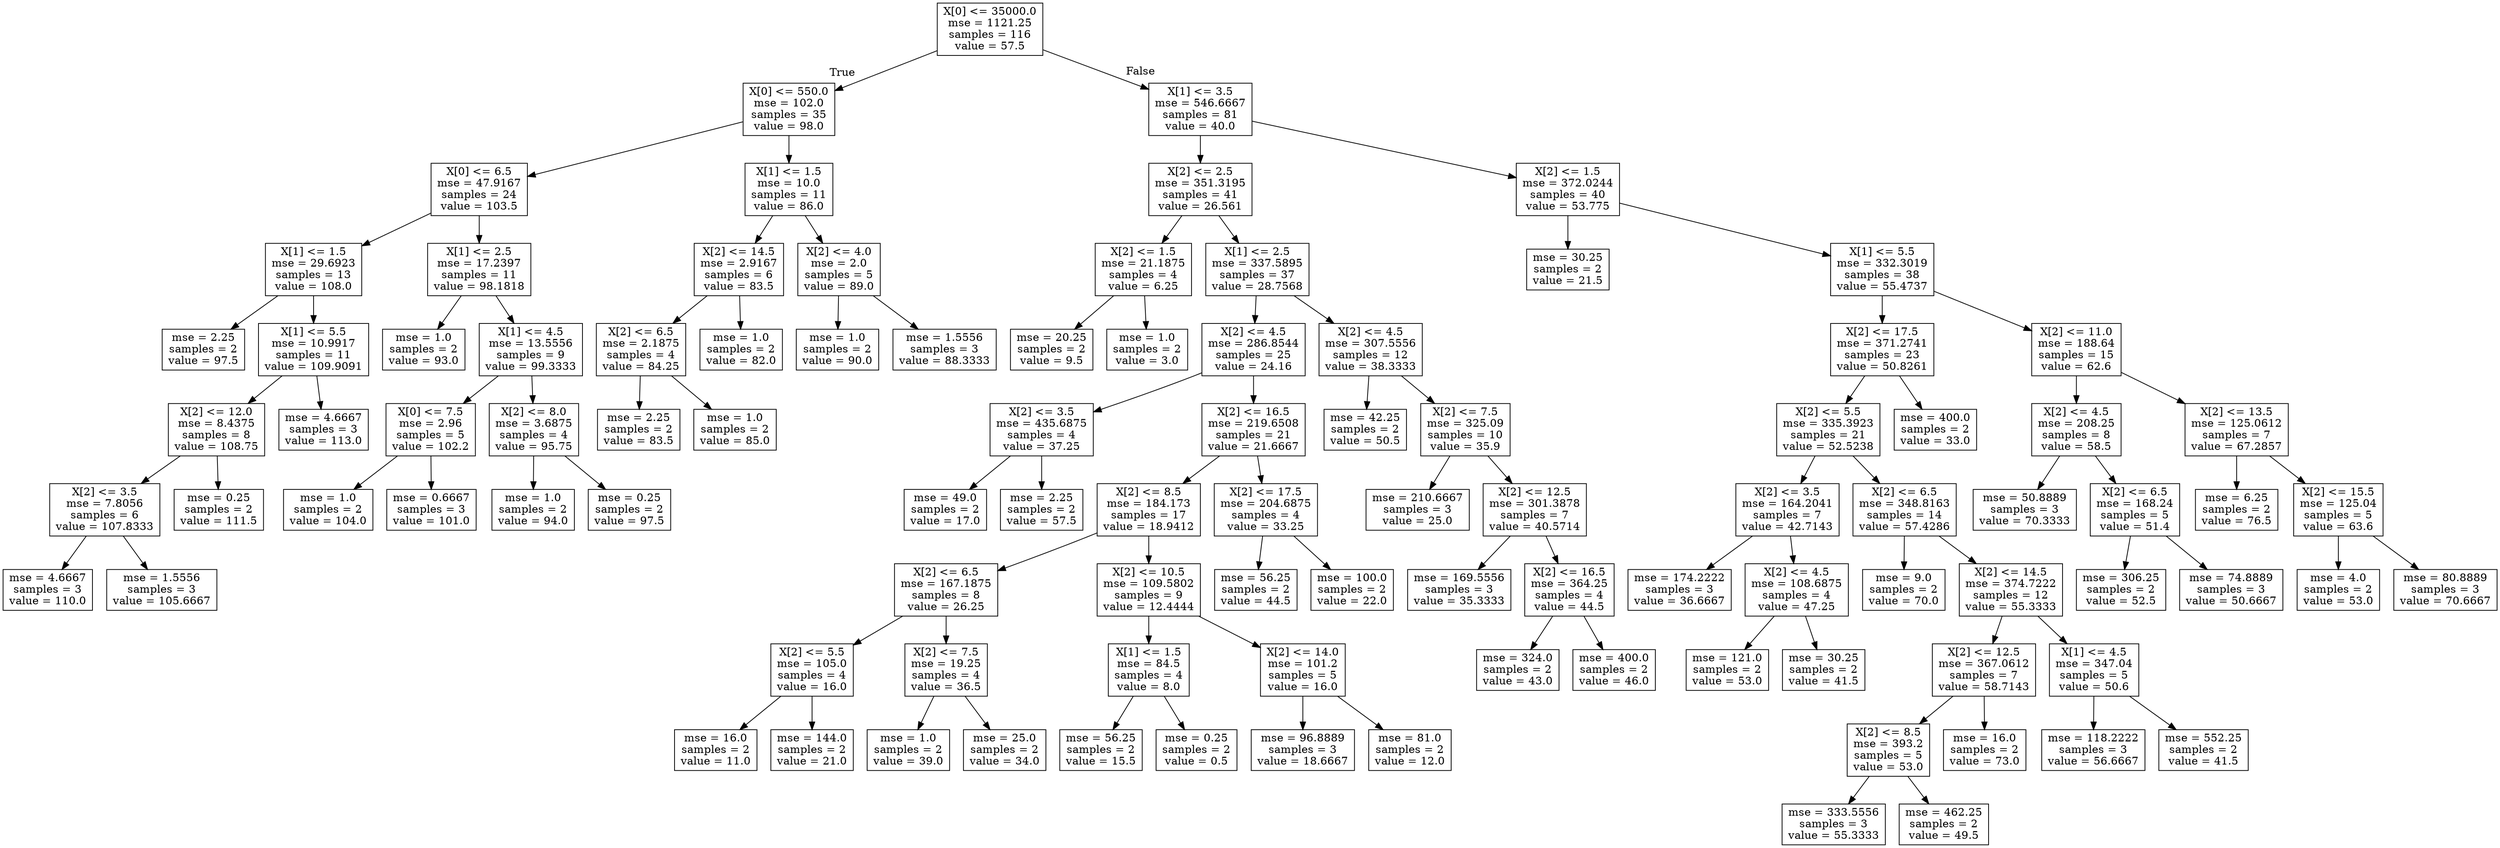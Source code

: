 digraph Tree {
node [shape=box] ;
0 [label="X[0] <= 35000.0\nmse = 1121.25\nsamples = 116\nvalue = 57.5"] ;
1 [label="X[0] <= 550.0\nmse = 102.0\nsamples = 35\nvalue = 98.0"] ;
0 -> 1 [labeldistance=2.5, labelangle=45, headlabel="True"] ;
2 [label="X[0] <= 6.5\nmse = 47.9167\nsamples = 24\nvalue = 103.5"] ;
1 -> 2 ;
3 [label="X[1] <= 1.5\nmse = 29.6923\nsamples = 13\nvalue = 108.0"] ;
2 -> 3 ;
4 [label="mse = 2.25\nsamples = 2\nvalue = 97.5"] ;
3 -> 4 ;
5 [label="X[1] <= 5.5\nmse = 10.9917\nsamples = 11\nvalue = 109.9091"] ;
3 -> 5 ;
6 [label="X[2] <= 12.0\nmse = 8.4375\nsamples = 8\nvalue = 108.75"] ;
5 -> 6 ;
7 [label="X[2] <= 3.5\nmse = 7.8056\nsamples = 6\nvalue = 107.8333"] ;
6 -> 7 ;
8 [label="mse = 4.6667\nsamples = 3\nvalue = 110.0"] ;
7 -> 8 ;
9 [label="mse = 1.5556\nsamples = 3\nvalue = 105.6667"] ;
7 -> 9 ;
10 [label="mse = 0.25\nsamples = 2\nvalue = 111.5"] ;
6 -> 10 ;
11 [label="mse = 4.6667\nsamples = 3\nvalue = 113.0"] ;
5 -> 11 ;
12 [label="X[1] <= 2.5\nmse = 17.2397\nsamples = 11\nvalue = 98.1818"] ;
2 -> 12 ;
13 [label="mse = 1.0\nsamples = 2\nvalue = 93.0"] ;
12 -> 13 ;
14 [label="X[1] <= 4.5\nmse = 13.5556\nsamples = 9\nvalue = 99.3333"] ;
12 -> 14 ;
15 [label="X[0] <= 7.5\nmse = 2.96\nsamples = 5\nvalue = 102.2"] ;
14 -> 15 ;
16 [label="mse = 1.0\nsamples = 2\nvalue = 104.0"] ;
15 -> 16 ;
17 [label="mse = 0.6667\nsamples = 3\nvalue = 101.0"] ;
15 -> 17 ;
18 [label="X[2] <= 8.0\nmse = 3.6875\nsamples = 4\nvalue = 95.75"] ;
14 -> 18 ;
19 [label="mse = 1.0\nsamples = 2\nvalue = 94.0"] ;
18 -> 19 ;
20 [label="mse = 0.25\nsamples = 2\nvalue = 97.5"] ;
18 -> 20 ;
21 [label="X[1] <= 1.5\nmse = 10.0\nsamples = 11\nvalue = 86.0"] ;
1 -> 21 ;
22 [label="X[2] <= 14.5\nmse = 2.9167\nsamples = 6\nvalue = 83.5"] ;
21 -> 22 ;
23 [label="X[2] <= 6.5\nmse = 2.1875\nsamples = 4\nvalue = 84.25"] ;
22 -> 23 ;
24 [label="mse = 2.25\nsamples = 2\nvalue = 83.5"] ;
23 -> 24 ;
25 [label="mse = 1.0\nsamples = 2\nvalue = 85.0"] ;
23 -> 25 ;
26 [label="mse = 1.0\nsamples = 2\nvalue = 82.0"] ;
22 -> 26 ;
27 [label="X[2] <= 4.0\nmse = 2.0\nsamples = 5\nvalue = 89.0"] ;
21 -> 27 ;
28 [label="mse = 1.0\nsamples = 2\nvalue = 90.0"] ;
27 -> 28 ;
29 [label="mse = 1.5556\nsamples = 3\nvalue = 88.3333"] ;
27 -> 29 ;
30 [label="X[1] <= 3.5\nmse = 546.6667\nsamples = 81\nvalue = 40.0"] ;
0 -> 30 [labeldistance=2.5, labelangle=-45, headlabel="False"] ;
31 [label="X[2] <= 2.5\nmse = 351.3195\nsamples = 41\nvalue = 26.561"] ;
30 -> 31 ;
32 [label="X[2] <= 1.5\nmse = 21.1875\nsamples = 4\nvalue = 6.25"] ;
31 -> 32 ;
33 [label="mse = 20.25\nsamples = 2\nvalue = 9.5"] ;
32 -> 33 ;
34 [label="mse = 1.0\nsamples = 2\nvalue = 3.0"] ;
32 -> 34 ;
35 [label="X[1] <= 2.5\nmse = 337.5895\nsamples = 37\nvalue = 28.7568"] ;
31 -> 35 ;
36 [label="X[2] <= 4.5\nmse = 286.8544\nsamples = 25\nvalue = 24.16"] ;
35 -> 36 ;
37 [label="X[2] <= 3.5\nmse = 435.6875\nsamples = 4\nvalue = 37.25"] ;
36 -> 37 ;
38 [label="mse = 49.0\nsamples = 2\nvalue = 17.0"] ;
37 -> 38 ;
39 [label="mse = 2.25\nsamples = 2\nvalue = 57.5"] ;
37 -> 39 ;
40 [label="X[2] <= 16.5\nmse = 219.6508\nsamples = 21\nvalue = 21.6667"] ;
36 -> 40 ;
41 [label="X[2] <= 8.5\nmse = 184.173\nsamples = 17\nvalue = 18.9412"] ;
40 -> 41 ;
42 [label="X[2] <= 6.5\nmse = 167.1875\nsamples = 8\nvalue = 26.25"] ;
41 -> 42 ;
43 [label="X[2] <= 5.5\nmse = 105.0\nsamples = 4\nvalue = 16.0"] ;
42 -> 43 ;
44 [label="mse = 16.0\nsamples = 2\nvalue = 11.0"] ;
43 -> 44 ;
45 [label="mse = 144.0\nsamples = 2\nvalue = 21.0"] ;
43 -> 45 ;
46 [label="X[2] <= 7.5\nmse = 19.25\nsamples = 4\nvalue = 36.5"] ;
42 -> 46 ;
47 [label="mse = 1.0\nsamples = 2\nvalue = 39.0"] ;
46 -> 47 ;
48 [label="mse = 25.0\nsamples = 2\nvalue = 34.0"] ;
46 -> 48 ;
49 [label="X[2] <= 10.5\nmse = 109.5802\nsamples = 9\nvalue = 12.4444"] ;
41 -> 49 ;
50 [label="X[1] <= 1.5\nmse = 84.5\nsamples = 4\nvalue = 8.0"] ;
49 -> 50 ;
51 [label="mse = 56.25\nsamples = 2\nvalue = 15.5"] ;
50 -> 51 ;
52 [label="mse = 0.25\nsamples = 2\nvalue = 0.5"] ;
50 -> 52 ;
53 [label="X[2] <= 14.0\nmse = 101.2\nsamples = 5\nvalue = 16.0"] ;
49 -> 53 ;
54 [label="mse = 96.8889\nsamples = 3\nvalue = 18.6667"] ;
53 -> 54 ;
55 [label="mse = 81.0\nsamples = 2\nvalue = 12.0"] ;
53 -> 55 ;
56 [label="X[2] <= 17.5\nmse = 204.6875\nsamples = 4\nvalue = 33.25"] ;
40 -> 56 ;
57 [label="mse = 56.25\nsamples = 2\nvalue = 44.5"] ;
56 -> 57 ;
58 [label="mse = 100.0\nsamples = 2\nvalue = 22.0"] ;
56 -> 58 ;
59 [label="X[2] <= 4.5\nmse = 307.5556\nsamples = 12\nvalue = 38.3333"] ;
35 -> 59 ;
60 [label="mse = 42.25\nsamples = 2\nvalue = 50.5"] ;
59 -> 60 ;
61 [label="X[2] <= 7.5\nmse = 325.09\nsamples = 10\nvalue = 35.9"] ;
59 -> 61 ;
62 [label="mse = 210.6667\nsamples = 3\nvalue = 25.0"] ;
61 -> 62 ;
63 [label="X[2] <= 12.5\nmse = 301.3878\nsamples = 7\nvalue = 40.5714"] ;
61 -> 63 ;
64 [label="mse = 169.5556\nsamples = 3\nvalue = 35.3333"] ;
63 -> 64 ;
65 [label="X[2] <= 16.5\nmse = 364.25\nsamples = 4\nvalue = 44.5"] ;
63 -> 65 ;
66 [label="mse = 324.0\nsamples = 2\nvalue = 43.0"] ;
65 -> 66 ;
67 [label="mse = 400.0\nsamples = 2\nvalue = 46.0"] ;
65 -> 67 ;
68 [label="X[2] <= 1.5\nmse = 372.0244\nsamples = 40\nvalue = 53.775"] ;
30 -> 68 ;
69 [label="mse = 30.25\nsamples = 2\nvalue = 21.5"] ;
68 -> 69 ;
70 [label="X[1] <= 5.5\nmse = 332.3019\nsamples = 38\nvalue = 55.4737"] ;
68 -> 70 ;
71 [label="X[2] <= 17.5\nmse = 371.2741\nsamples = 23\nvalue = 50.8261"] ;
70 -> 71 ;
72 [label="X[2] <= 5.5\nmse = 335.3923\nsamples = 21\nvalue = 52.5238"] ;
71 -> 72 ;
73 [label="X[2] <= 3.5\nmse = 164.2041\nsamples = 7\nvalue = 42.7143"] ;
72 -> 73 ;
74 [label="mse = 174.2222\nsamples = 3\nvalue = 36.6667"] ;
73 -> 74 ;
75 [label="X[2] <= 4.5\nmse = 108.6875\nsamples = 4\nvalue = 47.25"] ;
73 -> 75 ;
76 [label="mse = 121.0\nsamples = 2\nvalue = 53.0"] ;
75 -> 76 ;
77 [label="mse = 30.25\nsamples = 2\nvalue = 41.5"] ;
75 -> 77 ;
78 [label="X[2] <= 6.5\nmse = 348.8163\nsamples = 14\nvalue = 57.4286"] ;
72 -> 78 ;
79 [label="mse = 9.0\nsamples = 2\nvalue = 70.0"] ;
78 -> 79 ;
80 [label="X[2] <= 14.5\nmse = 374.7222\nsamples = 12\nvalue = 55.3333"] ;
78 -> 80 ;
81 [label="X[2] <= 12.5\nmse = 367.0612\nsamples = 7\nvalue = 58.7143"] ;
80 -> 81 ;
82 [label="X[2] <= 8.5\nmse = 393.2\nsamples = 5\nvalue = 53.0"] ;
81 -> 82 ;
83 [label="mse = 333.5556\nsamples = 3\nvalue = 55.3333"] ;
82 -> 83 ;
84 [label="mse = 462.25\nsamples = 2\nvalue = 49.5"] ;
82 -> 84 ;
85 [label="mse = 16.0\nsamples = 2\nvalue = 73.0"] ;
81 -> 85 ;
86 [label="X[1] <= 4.5\nmse = 347.04\nsamples = 5\nvalue = 50.6"] ;
80 -> 86 ;
87 [label="mse = 118.2222\nsamples = 3\nvalue = 56.6667"] ;
86 -> 87 ;
88 [label="mse = 552.25\nsamples = 2\nvalue = 41.5"] ;
86 -> 88 ;
89 [label="mse = 400.0\nsamples = 2\nvalue = 33.0"] ;
71 -> 89 ;
90 [label="X[2] <= 11.0\nmse = 188.64\nsamples = 15\nvalue = 62.6"] ;
70 -> 90 ;
91 [label="X[2] <= 4.5\nmse = 208.25\nsamples = 8\nvalue = 58.5"] ;
90 -> 91 ;
92 [label="mse = 50.8889\nsamples = 3\nvalue = 70.3333"] ;
91 -> 92 ;
93 [label="X[2] <= 6.5\nmse = 168.24\nsamples = 5\nvalue = 51.4"] ;
91 -> 93 ;
94 [label="mse = 306.25\nsamples = 2\nvalue = 52.5"] ;
93 -> 94 ;
95 [label="mse = 74.8889\nsamples = 3\nvalue = 50.6667"] ;
93 -> 95 ;
96 [label="X[2] <= 13.5\nmse = 125.0612\nsamples = 7\nvalue = 67.2857"] ;
90 -> 96 ;
97 [label="mse = 6.25\nsamples = 2\nvalue = 76.5"] ;
96 -> 97 ;
98 [label="X[2] <= 15.5\nmse = 125.04\nsamples = 5\nvalue = 63.6"] ;
96 -> 98 ;
99 [label="mse = 4.0\nsamples = 2\nvalue = 53.0"] ;
98 -> 99 ;
100 [label="mse = 80.8889\nsamples = 3\nvalue = 70.6667"] ;
98 -> 100 ;
}